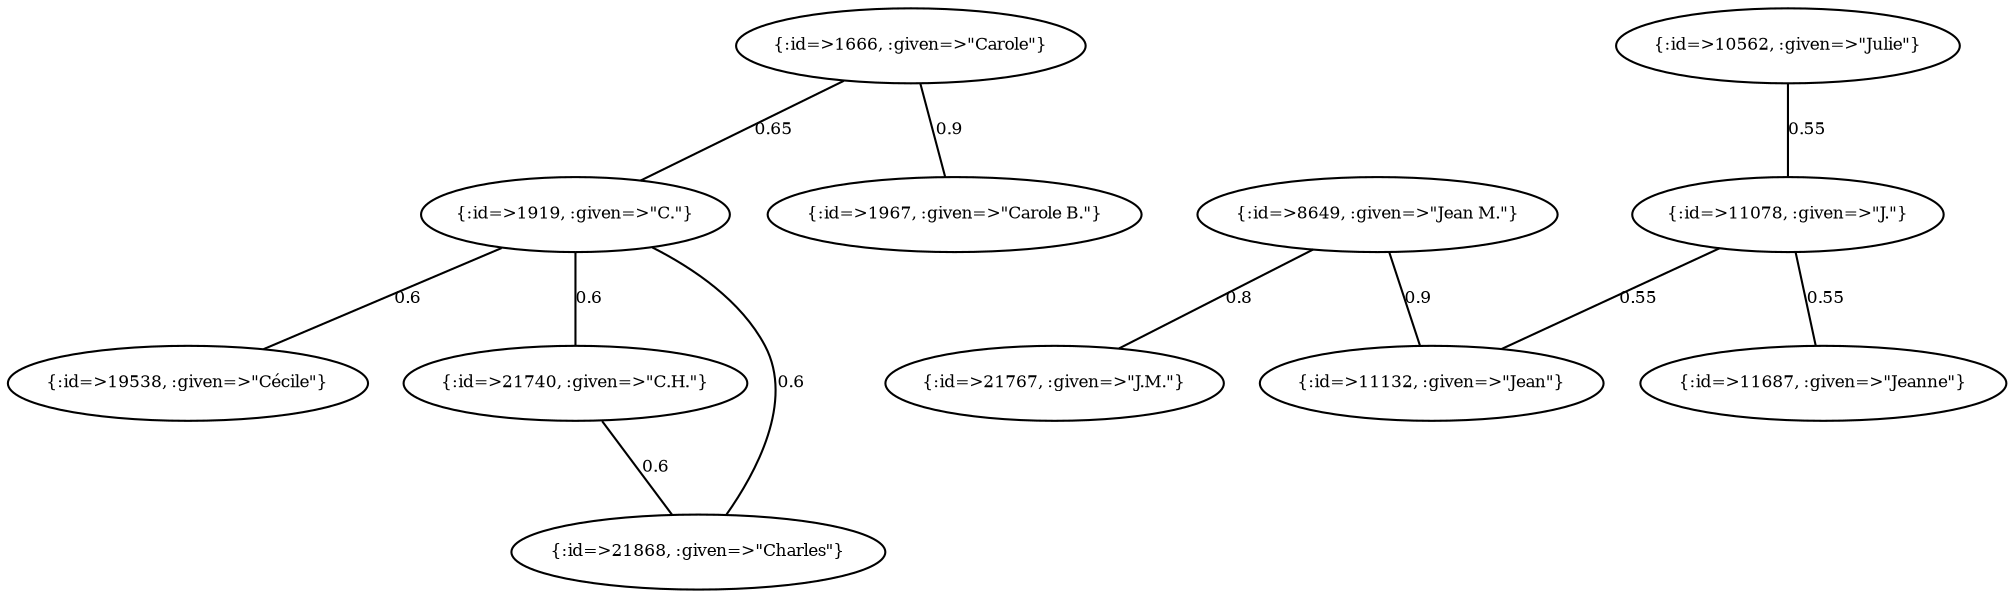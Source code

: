 graph Collector__WeightedGraph {
    "{:id=>1666, :given=>\"Carole\"}" [
        fontsize = 8,
        label = "{:id=>1666, :given=>\"Carole\"}"
    ]

    "{:id=>1919, :given=>\"C.\"}" [
        fontsize = 8,
        label = "{:id=>1919, :given=>\"C.\"}"
    ]

    "{:id=>1967, :given=>\"Carole B.\"}" [
        fontsize = 8,
        label = "{:id=>1967, :given=>\"Carole B.\"}"
    ]

    "{:id=>8649, :given=>\"Jean M.\"}" [
        fontsize = 8,
        label = "{:id=>8649, :given=>\"Jean M.\"}"
    ]

    "{:id=>10562, :given=>\"Julie\"}" [
        fontsize = 8,
        label = "{:id=>10562, :given=>\"Julie\"}"
    ]

    "{:id=>11078, :given=>\"J.\"}" [
        fontsize = 8,
        label = "{:id=>11078, :given=>\"J.\"}"
    ]

    "{:id=>11132, :given=>\"Jean\"}" [
        fontsize = 8,
        label = "{:id=>11132, :given=>\"Jean\"}"
    ]

    "{:id=>11687, :given=>\"Jeanne\"}" [
        fontsize = 8,
        label = "{:id=>11687, :given=>\"Jeanne\"}"
    ]

    "{:id=>19538, :given=>\"Cécile\"}" [
        fontsize = 8,
        label = "{:id=>19538, :given=>\"Cécile\"}"
    ]

    "{:id=>21740, :given=>\"C.H.\"}" [
        fontsize = 8,
        label = "{:id=>21740, :given=>\"C.H.\"}"
    ]

    "{:id=>21767, :given=>\"J.M.\"}" [
        fontsize = 8,
        label = "{:id=>21767, :given=>\"J.M.\"}"
    ]

    "{:id=>21868, :given=>\"Charles\"}" [
        fontsize = 8,
        label = "{:id=>21868, :given=>\"Charles\"}"
    ]

    "{:id=>1666, :given=>\"Carole\"}" -- "{:id=>1919, :given=>\"C.\"}" [
        fontsize = 8,
        label = 0.65
    ]

    "{:id=>1666, :given=>\"Carole\"}" -- "{:id=>1967, :given=>\"Carole B.\"}" [
        fontsize = 8,
        label = 0.9
    ]

    "{:id=>1919, :given=>\"C.\"}" -- "{:id=>19538, :given=>\"Cécile\"}" [
        fontsize = 8,
        label = 0.6
    ]

    "{:id=>1919, :given=>\"C.\"}" -- "{:id=>21740, :given=>\"C.H.\"}" [
        fontsize = 8,
        label = 0.6
    ]

    "{:id=>1919, :given=>\"C.\"}" -- "{:id=>21868, :given=>\"Charles\"}" [
        fontsize = 8,
        label = 0.6
    ]

    "{:id=>8649, :given=>\"Jean M.\"}" -- "{:id=>11132, :given=>\"Jean\"}" [
        fontsize = 8,
        label = 0.9
    ]

    "{:id=>8649, :given=>\"Jean M.\"}" -- "{:id=>21767, :given=>\"J.M.\"}" [
        fontsize = 8,
        label = 0.8
    ]

    "{:id=>10562, :given=>\"Julie\"}" -- "{:id=>11078, :given=>\"J.\"}" [
        fontsize = 8,
        label = 0.55
    ]

    "{:id=>11078, :given=>\"J.\"}" -- "{:id=>11132, :given=>\"Jean\"}" [
        fontsize = 8,
        label = 0.55
    ]

    "{:id=>11078, :given=>\"J.\"}" -- "{:id=>11687, :given=>\"Jeanne\"}" [
        fontsize = 8,
        label = 0.55
    ]

    "{:id=>21740, :given=>\"C.H.\"}" -- "{:id=>21868, :given=>\"Charles\"}" [
        fontsize = 8,
        label = 0.6
    ]
}
